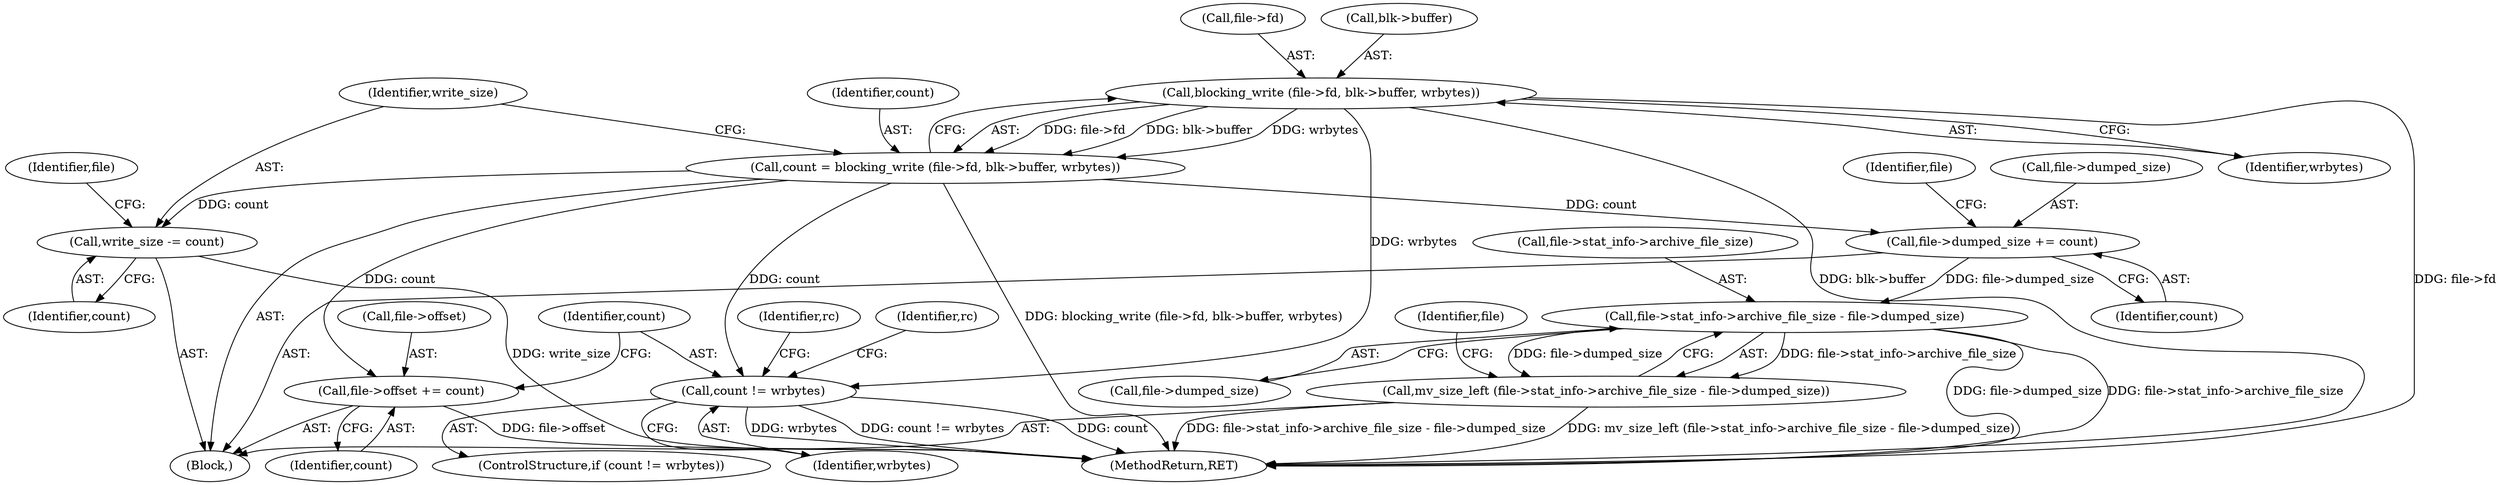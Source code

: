 digraph "0_savannah_c15c42ccd1e2377945fd0414eca1a49294bff454@API" {
"1000296" [label="(Call,blocking_write (file->fd, blk->buffer, wrbytes))"];
"1000294" [label="(Call,count = blocking_write (file->fd, blk->buffer, wrbytes))"];
"1000304" [label="(Call,write_size -= count)"];
"1000307" [label="(Call,file->dumped_size += count)"];
"1000313" [label="(Call,file->stat_info->archive_file_size - file->dumped_size)"];
"1000312" [label="(Call,mv_size_left (file->stat_info->archive_file_size - file->dumped_size))"];
"1000322" [label="(Call,file->offset += count)"];
"1000328" [label="(Call,count != wrbytes)"];
"1000309" [label="(Identifier,file)"];
"1000297" [label="(Call,file->fd)"];
"1000323" [label="(Call,file->offset)"];
"1000338" [label="(Identifier,rc)"];
"1000314" [label="(Call,file->stat_info->archive_file_size)"];
"1000416" [label="(MethodReturn,RET)"];
"1000329" [label="(Identifier,count)"];
"1000305" [label="(Identifier,write_size)"];
"1000104" [label="(Block,)"];
"1000324" [label="(Identifier,file)"];
"1000328" [label="(Call,count != wrbytes)"];
"1000322" [label="(Call,file->offset += count)"];
"1000319" [label="(Call,file->dumped_size)"];
"1000332" [label="(Identifier,rc)"];
"1000294" [label="(Call,count = blocking_write (file->fd, blk->buffer, wrbytes))"];
"1000312" [label="(Call,mv_size_left (file->stat_info->archive_file_size - file->dumped_size))"];
"1000295" [label="(Identifier,count)"];
"1000326" [label="(Identifier,count)"];
"1000311" [label="(Identifier,count)"];
"1000303" [label="(Identifier,wrbytes)"];
"1000307" [label="(Call,file->dumped_size += count)"];
"1000306" [label="(Identifier,count)"];
"1000313" [label="(Call,file->stat_info->archive_file_size - file->dumped_size)"];
"1000304" [label="(Call,write_size -= count)"];
"1000300" [label="(Call,blk->buffer)"];
"1000330" [label="(Identifier,wrbytes)"];
"1000316" [label="(Identifier,file)"];
"1000327" [label="(ControlStructure,if (count != wrbytes))"];
"1000296" [label="(Call,blocking_write (file->fd, blk->buffer, wrbytes))"];
"1000308" [label="(Call,file->dumped_size)"];
"1000296" -> "1000294"  [label="AST: "];
"1000296" -> "1000303"  [label="CFG: "];
"1000297" -> "1000296"  [label="AST: "];
"1000300" -> "1000296"  [label="AST: "];
"1000303" -> "1000296"  [label="AST: "];
"1000294" -> "1000296"  [label="CFG: "];
"1000296" -> "1000416"  [label="DDG: blk->buffer"];
"1000296" -> "1000416"  [label="DDG: file->fd"];
"1000296" -> "1000294"  [label="DDG: file->fd"];
"1000296" -> "1000294"  [label="DDG: blk->buffer"];
"1000296" -> "1000294"  [label="DDG: wrbytes"];
"1000296" -> "1000328"  [label="DDG: wrbytes"];
"1000294" -> "1000104"  [label="AST: "];
"1000295" -> "1000294"  [label="AST: "];
"1000305" -> "1000294"  [label="CFG: "];
"1000294" -> "1000416"  [label="DDG: blocking_write (file->fd, blk->buffer, wrbytes)"];
"1000294" -> "1000304"  [label="DDG: count"];
"1000294" -> "1000307"  [label="DDG: count"];
"1000294" -> "1000322"  [label="DDG: count"];
"1000294" -> "1000328"  [label="DDG: count"];
"1000304" -> "1000104"  [label="AST: "];
"1000304" -> "1000306"  [label="CFG: "];
"1000305" -> "1000304"  [label="AST: "];
"1000306" -> "1000304"  [label="AST: "];
"1000309" -> "1000304"  [label="CFG: "];
"1000304" -> "1000416"  [label="DDG: write_size"];
"1000307" -> "1000104"  [label="AST: "];
"1000307" -> "1000311"  [label="CFG: "];
"1000308" -> "1000307"  [label="AST: "];
"1000311" -> "1000307"  [label="AST: "];
"1000316" -> "1000307"  [label="CFG: "];
"1000307" -> "1000313"  [label="DDG: file->dumped_size"];
"1000313" -> "1000312"  [label="AST: "];
"1000313" -> "1000319"  [label="CFG: "];
"1000314" -> "1000313"  [label="AST: "];
"1000319" -> "1000313"  [label="AST: "];
"1000312" -> "1000313"  [label="CFG: "];
"1000313" -> "1000416"  [label="DDG: file->dumped_size"];
"1000313" -> "1000416"  [label="DDG: file->stat_info->archive_file_size"];
"1000313" -> "1000312"  [label="DDG: file->stat_info->archive_file_size"];
"1000313" -> "1000312"  [label="DDG: file->dumped_size"];
"1000312" -> "1000104"  [label="AST: "];
"1000324" -> "1000312"  [label="CFG: "];
"1000312" -> "1000416"  [label="DDG: mv_size_left (file->stat_info->archive_file_size - file->dumped_size)"];
"1000312" -> "1000416"  [label="DDG: file->stat_info->archive_file_size - file->dumped_size"];
"1000322" -> "1000104"  [label="AST: "];
"1000322" -> "1000326"  [label="CFG: "];
"1000323" -> "1000322"  [label="AST: "];
"1000326" -> "1000322"  [label="AST: "];
"1000329" -> "1000322"  [label="CFG: "];
"1000322" -> "1000416"  [label="DDG: file->offset"];
"1000328" -> "1000327"  [label="AST: "];
"1000328" -> "1000330"  [label="CFG: "];
"1000329" -> "1000328"  [label="AST: "];
"1000330" -> "1000328"  [label="AST: "];
"1000332" -> "1000328"  [label="CFG: "];
"1000338" -> "1000328"  [label="CFG: "];
"1000328" -> "1000416"  [label="DDG: count != wrbytes"];
"1000328" -> "1000416"  [label="DDG: count"];
"1000328" -> "1000416"  [label="DDG: wrbytes"];
}
